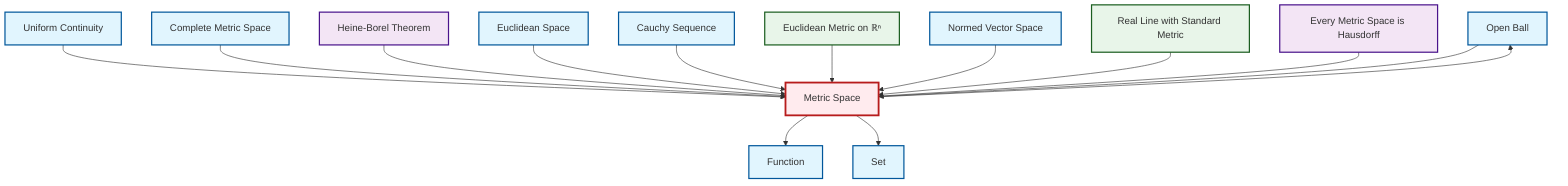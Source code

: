 graph TD
    classDef definition fill:#e1f5fe,stroke:#01579b,stroke-width:2px
    classDef theorem fill:#f3e5f5,stroke:#4a148c,stroke-width:2px
    classDef axiom fill:#fff3e0,stroke:#e65100,stroke-width:2px
    classDef example fill:#e8f5e9,stroke:#1b5e20,stroke-width:2px
    classDef current fill:#ffebee,stroke:#b71c1c,stroke-width:3px
    def-open-ball["Open Ball"]:::definition
    def-cauchy-sequence["Cauchy Sequence"]:::definition
    thm-metric-hausdorff["Every Metric Space is Hausdorff"]:::theorem
    def-metric-space["Metric Space"]:::definition
    def-normed-vector-space["Normed Vector Space"]:::definition
    def-function["Function"]:::definition
    ex-real-line-metric["Real Line with Standard Metric"]:::example
    def-complete-metric-space["Complete Metric Space"]:::definition
    ex-euclidean-metric["Euclidean Metric on ℝⁿ"]:::example
    def-euclidean-space["Euclidean Space"]:::definition
    thm-heine-borel["Heine-Borel Theorem"]:::theorem
    def-uniform-continuity["Uniform Continuity"]:::definition
    def-set["Set"]:::definition
    def-uniform-continuity --> def-metric-space
    def-complete-metric-space --> def-metric-space
    def-metric-space --> def-function
    thm-heine-borel --> def-metric-space
    def-euclidean-space --> def-metric-space
    def-metric-space --> def-set
    def-cauchy-sequence --> def-metric-space
    ex-euclidean-metric --> def-metric-space
    def-normed-vector-space --> def-metric-space
    ex-real-line-metric --> def-metric-space
    thm-metric-hausdorff --> def-metric-space
    def-metric-space --> def-open-ball
    def-open-ball --> def-metric-space
    class def-metric-space current